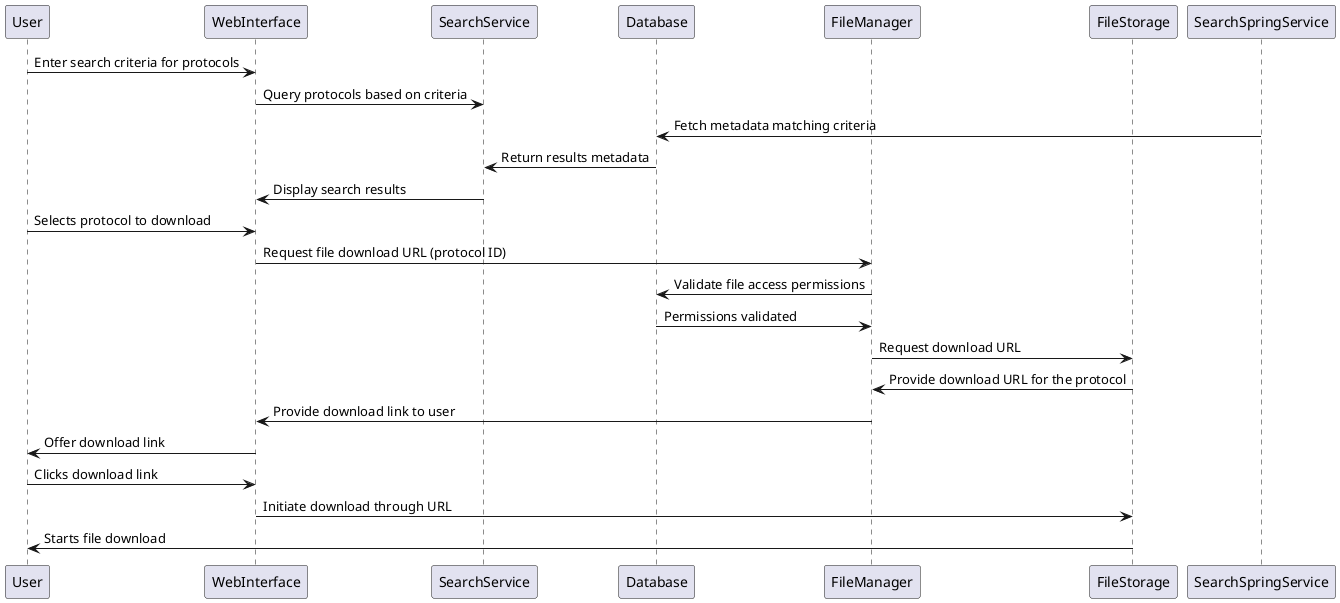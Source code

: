 @startuml
participant User
participant WebInterface
participant SearchService
participant Database
participant FileManager
participant FileStorage

User -> WebInterface : Enter search criteria for protocols
WebInterface -> SearchService : Query protocols based on criteria
SearchSpringService -> Database: Fetch metadata matching criteria
Database -> SearchService : Return results metadata
SearchService -> WebInterface : Display search results
User -> WebInterface : Selects protocol to download
WebInterface -> FileManager : Request file download URL (protocol ID)
FileManager -> Database : Validate file access permissions
Database -> FileManager : Permissions validated
FileManager -> FileStorage : Request download URL
FileStorage -> FileManager : Provide download URL for the protocol
FileManager -> WebInterface : Provide download link to user
WebInterface -> User : Offer download link
User -> WebInterface : Clicks download link
WebInterface -> FileStorage : Initiate download through URL
FileStorage -> User : Starts file download

@enduml
